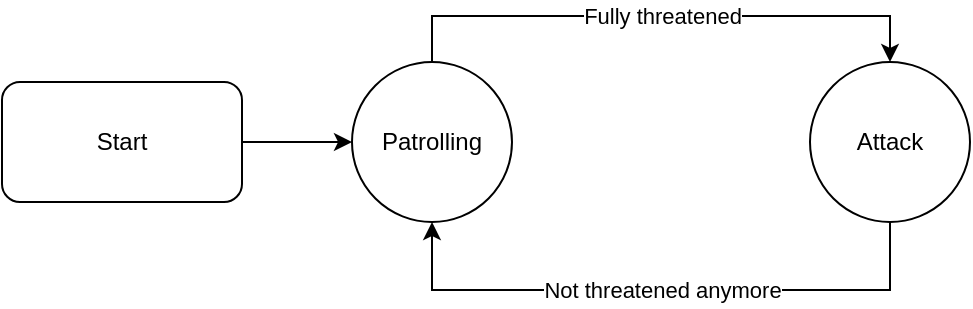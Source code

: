 <mxfile version="12.3.2" type="device" pages="1"><diagram id="3zOUJsP44AHU_3LwJvFJ" name="Page-1"><mxGraphModel dx="622" dy="478" grid="0" gridSize="10" guides="1" tooltips="1" connect="1" arrows="1" fold="1" page="1" pageScale="1" pageWidth="827" pageHeight="1169" math="0" shadow="0"><root><mxCell id="0"/><mxCell id="1" parent="0"/><mxCell id="P2dqZ7hCJq2igCe3v78W-5" value="Fully threatened" style="edgeStyle=orthogonalEdgeStyle;rounded=0;orthogonalLoop=1;jettySize=auto;html=1;" parent="1" source="P2dqZ7hCJq2igCe3v78W-1" target="P2dqZ7hCJq2igCe3v78W-4" edge="1"><mxGeometry relative="1" as="geometry"><Array as="points"><mxPoint x="344" y="333"/><mxPoint x="573" y="333"/></Array></mxGeometry></mxCell><mxCell id="P2dqZ7hCJq2igCe3v78W-1" value="Patrolling" style="ellipse;whiteSpace=wrap;html=1;aspect=fixed;" parent="1" vertex="1"><mxGeometry x="304" y="356" width="80" height="80" as="geometry"/></mxCell><mxCell id="P2dqZ7hCJq2igCe3v78W-3" style="edgeStyle=orthogonalEdgeStyle;rounded=0;orthogonalLoop=1;jettySize=auto;html=1;entryX=0;entryY=0.5;entryDx=0;entryDy=0;" parent="1" source="P2dqZ7hCJq2igCe3v78W-2" target="P2dqZ7hCJq2igCe3v78W-1" edge="1"><mxGeometry relative="1" as="geometry"/></mxCell><mxCell id="P2dqZ7hCJq2igCe3v78W-2" value="Start" style="rounded=1;whiteSpace=wrap;html=1;" parent="1" vertex="1"><mxGeometry x="129" y="366" width="120" height="60" as="geometry"/></mxCell><mxCell id="P2dqZ7hCJq2igCe3v78W-6" value="Not threatened anymore" style="edgeStyle=orthogonalEdgeStyle;rounded=0;orthogonalLoop=1;jettySize=auto;html=1;entryX=0.5;entryY=1;entryDx=0;entryDy=0;" parent="1" source="P2dqZ7hCJq2igCe3v78W-4" target="P2dqZ7hCJq2igCe3v78W-1" edge="1"><mxGeometry relative="1" as="geometry"><Array as="points"><mxPoint x="573" y="470"/><mxPoint x="344" y="470"/></Array></mxGeometry></mxCell><mxCell id="P2dqZ7hCJq2igCe3v78W-4" value="Attack" style="ellipse;whiteSpace=wrap;html=1;aspect=fixed;" parent="1" vertex="1"><mxGeometry x="533" y="356" width="80" height="80" as="geometry"/></mxCell></root></mxGraphModel></diagram></mxfile>